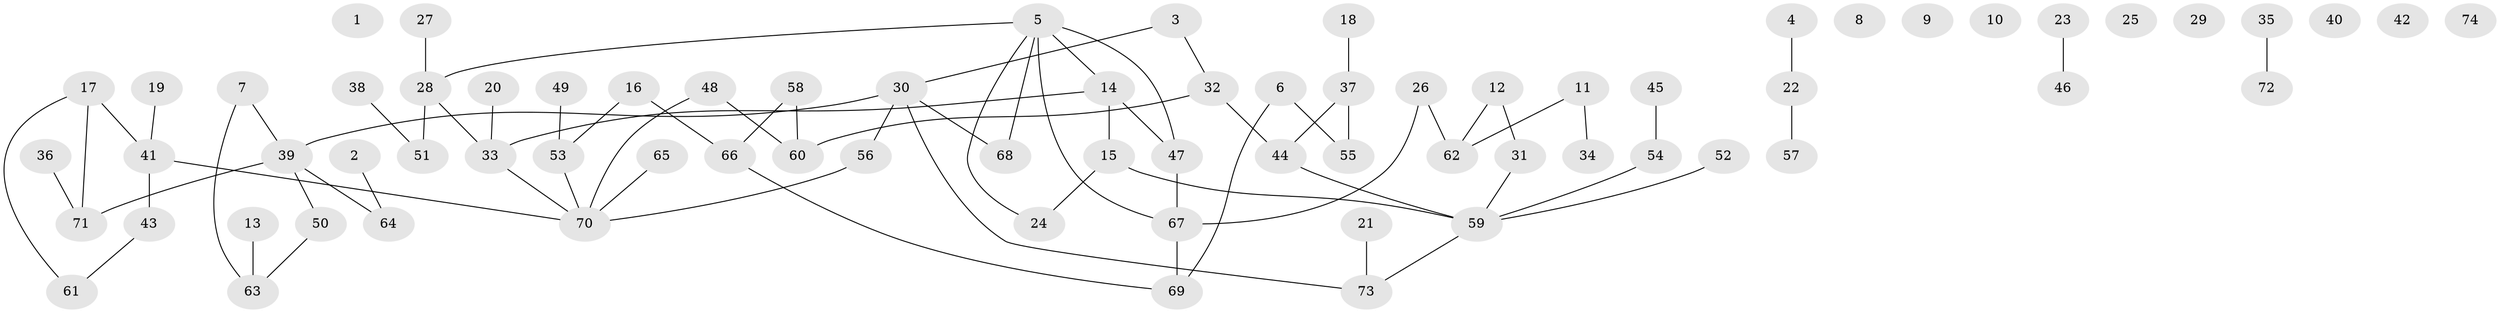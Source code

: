 // Generated by graph-tools (version 1.1) at 2025/49/03/09/25 03:49:14]
// undirected, 74 vertices, 76 edges
graph export_dot {
graph [start="1"]
  node [color=gray90,style=filled];
  1;
  2;
  3;
  4;
  5;
  6;
  7;
  8;
  9;
  10;
  11;
  12;
  13;
  14;
  15;
  16;
  17;
  18;
  19;
  20;
  21;
  22;
  23;
  24;
  25;
  26;
  27;
  28;
  29;
  30;
  31;
  32;
  33;
  34;
  35;
  36;
  37;
  38;
  39;
  40;
  41;
  42;
  43;
  44;
  45;
  46;
  47;
  48;
  49;
  50;
  51;
  52;
  53;
  54;
  55;
  56;
  57;
  58;
  59;
  60;
  61;
  62;
  63;
  64;
  65;
  66;
  67;
  68;
  69;
  70;
  71;
  72;
  73;
  74;
  2 -- 64;
  3 -- 30;
  3 -- 32;
  4 -- 22;
  5 -- 14;
  5 -- 24;
  5 -- 28;
  5 -- 47;
  5 -- 67;
  5 -- 68;
  6 -- 55;
  6 -- 69;
  7 -- 39;
  7 -- 63;
  11 -- 34;
  11 -- 62;
  12 -- 31;
  12 -- 62;
  13 -- 63;
  14 -- 15;
  14 -- 33;
  14 -- 47;
  15 -- 24;
  15 -- 59;
  16 -- 53;
  16 -- 66;
  17 -- 41;
  17 -- 61;
  17 -- 71;
  18 -- 37;
  19 -- 41;
  20 -- 33;
  21 -- 73;
  22 -- 57;
  23 -- 46;
  26 -- 62;
  26 -- 67;
  27 -- 28;
  28 -- 33;
  28 -- 51;
  30 -- 39;
  30 -- 56;
  30 -- 68;
  30 -- 73;
  31 -- 59;
  32 -- 44;
  32 -- 60;
  33 -- 70;
  35 -- 72;
  36 -- 71;
  37 -- 44;
  37 -- 55;
  38 -- 51;
  39 -- 50;
  39 -- 64;
  39 -- 71;
  41 -- 43;
  41 -- 70;
  43 -- 61;
  44 -- 59;
  45 -- 54;
  47 -- 67;
  48 -- 60;
  48 -- 70;
  49 -- 53;
  50 -- 63;
  52 -- 59;
  53 -- 70;
  54 -- 59;
  56 -- 70;
  58 -- 60;
  58 -- 66;
  59 -- 73;
  65 -- 70;
  66 -- 69;
  67 -- 69;
}
